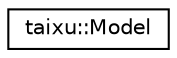 digraph "Graphical Class Hierarchy"
{
 // LATEX_PDF_SIZE
  edge [fontname="Helvetica",fontsize="10",labelfontname="Helvetica",labelfontsize="10"];
  node [fontname="Helvetica",fontsize="10",shape=record];
  rankdir="LR";
  Node0 [label="taixu::Model",height=0.2,width=0.4,color="black", fillcolor="white", style="filled",URL="$classtaixu_1_1Model.html",tooltip=" "];
}
